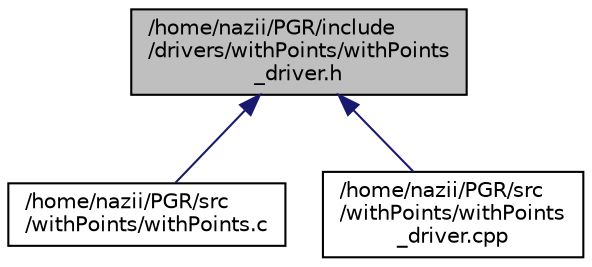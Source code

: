 digraph "/home/nazii/PGR/include/drivers/withPoints/withPoints_driver.h"
{
  edge [fontname="Helvetica",fontsize="10",labelfontname="Helvetica",labelfontsize="10"];
  node [fontname="Helvetica",fontsize="10",shape=record];
  Node7 [label="/home/nazii/PGR/include\l/drivers/withPoints/withPoints\l_driver.h",height=0.2,width=0.4,color="black", fillcolor="grey75", style="filled", fontcolor="black"];
  Node7 -> Node8 [dir="back",color="midnightblue",fontsize="10",style="solid",fontname="Helvetica"];
  Node8 [label="/home/nazii/PGR/src\l/withPoints/withPoints.c",height=0.2,width=0.4,color="black", fillcolor="white", style="filled",URL="$withPoints_8c.html"];
  Node7 -> Node9 [dir="back",color="midnightblue",fontsize="10",style="solid",fontname="Helvetica"];
  Node9 [label="/home/nazii/PGR/src\l/withPoints/withPoints\l_driver.cpp",height=0.2,width=0.4,color="black", fillcolor="white", style="filled",URL="$withPoints__driver_8cpp.html"];
}
